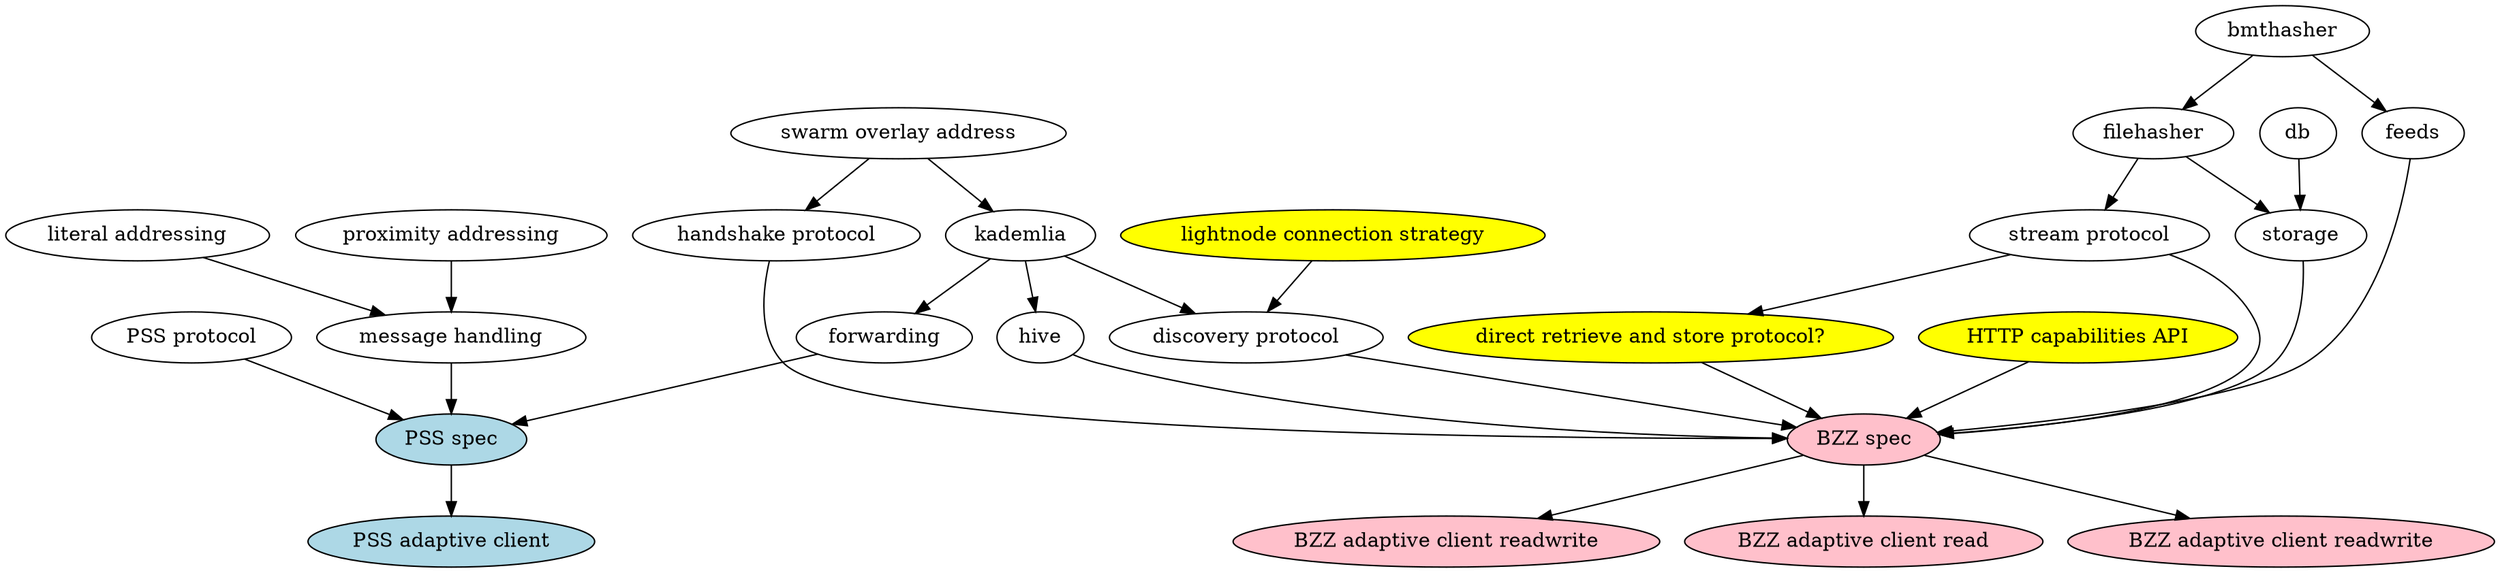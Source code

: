 digraph{
	PSS [label="PSS spec",style="filled",fillcolor="lightblue"]
	BZZ [label="BZZ spec",style="filled",fillcolor="pink"]
	lightextension [label="direct retrieve and store protocol?",style="filled",fillcolor="yellow"]
	discovery [label="discovery protocol"]
	handshake [label="handshake protocol"]
	pssprotocol [label="PSS protocol"]
	overlay [label="swarm overlay address"]
	literaladdress [label="literal addressing"]
	proxaddress [label="proximity addressing"]
	psshandler [label="message handling"]
	stream [label="stream protocol"]
	lightdiscoverystrategy [label="lightnode connection strategy",style="filled",fillcolor="yellow"]
	bzzclientread [label="BZZ adaptive client read",style="filled",fillcolor="pink"]
	bzzclientrw [label="BZZ adaptive client readwrite",style="filled",fillcolor="pink"]
	bzzserver [label="BZZ adaptive client readwrite",style="filled",fillcolor="pink"]
	pssclient [label="PSS adaptive client",style="filled",fillcolor="lightblue"]
	httpcap [label="HTTP capabilities API",style="filled",fillcolor="yellow"]
	
	overlay -> kademlia
	overlay -> handshake

	kademlia -> forwarding -> PSS
	pssprotocol -> PSS
	{literaladdress, proxaddress} -> psshandler -> PSS

	handshake -> BZZ
	lightdiscoverystrategy -> discovery
	kademlia -> discovery -> BZZ
	kademlia -> hive -> BZZ
	bmthasher -> filehasher
	{filehasher, db} -> storage
	filehasher -> stream
	stream -> lightextension
	{storage, stream, lightextension, httpcap} -> BZZ
	bmthasher -> feeds -> BZZ

	BZZ -> bzzclientread
	BZZ -> bzzclientrw
	BZZ -> bzzserver
	PSS -> pssclient
}

